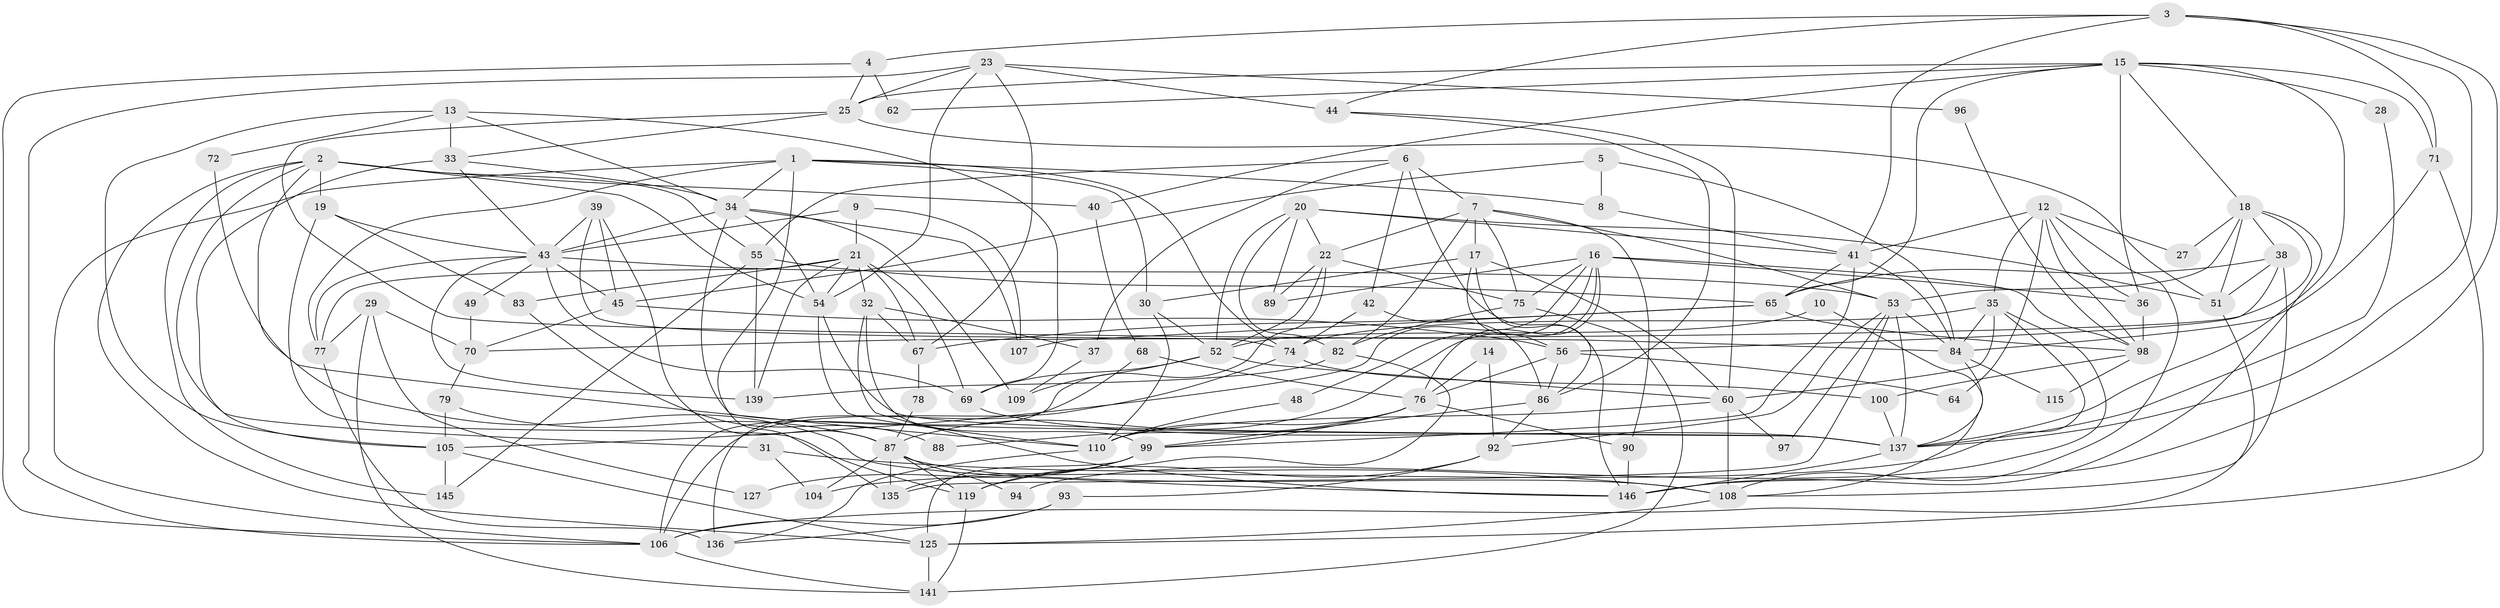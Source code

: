 // original degree distribution, {4: 0.2550335570469799, 6: 0.0738255033557047, 2: 0.12080536912751678, 3: 0.2751677852348993, 5: 0.22818791946308725, 7: 0.04697986577181208}
// Generated by graph-tools (version 1.1) at 2025/41/03/06/25 10:41:59]
// undirected, 100 vertices, 243 edges
graph export_dot {
graph [start="1"]
  node [color=gray90,style=filled];
  1 [super="+66"];
  2 [super="+81"];
  3 [super="+91"];
  4;
  5;
  6 [super="+95"];
  7 [super="+11"];
  8;
  9 [super="+26"];
  10;
  12 [super="+46"];
  13 [super="+24"];
  14;
  15 [super="+50"];
  16 [super="+132"];
  17 [super="+123"];
  18 [super="+59"];
  19 [super="+63"];
  20 [super="+73"];
  21 [super="+134"];
  22 [super="+47"];
  23 [super="+114"];
  25 [super="+140"];
  27;
  28;
  29 [super="+57"];
  30;
  31;
  32 [super="+143"];
  33 [super="+133"];
  34 [super="+120"];
  35;
  36 [super="+117"];
  37;
  38;
  39;
  40;
  41 [super="+101"];
  42;
  43 [super="+61"];
  44;
  45;
  48;
  49;
  51 [super="+142"];
  52 [super="+111"];
  53 [super="+126"];
  54;
  55 [super="+121"];
  56 [super="+58"];
  60 [super="+80"];
  62;
  64;
  65 [super="+147"];
  67 [super="+103"];
  68;
  69;
  70 [super="+85"];
  71;
  72;
  74 [super="+138"];
  75;
  76 [super="+148"];
  77;
  78;
  79;
  82 [super="+131"];
  83 [super="+130"];
  84 [super="+116"];
  86;
  87 [super="+113"];
  88;
  89;
  90;
  92;
  93;
  94;
  96;
  97;
  98 [super="+149"];
  99 [super="+102"];
  100;
  104;
  105 [super="+122"];
  106 [super="+129"];
  107;
  108 [super="+118"];
  109;
  110 [super="+112"];
  115;
  119 [super="+124"];
  125 [super="+128"];
  127;
  135;
  136;
  137 [super="+144"];
  139;
  141;
  145;
  146;
  1 -- 8;
  1 -- 106;
  1 -- 135;
  1 -- 77;
  1 -- 30;
  1 -- 34;
  1 -- 74;
  2 -- 125;
  2 -- 19;
  2 -- 31;
  2 -- 54;
  2 -- 40;
  2 -- 145;
  2 -- 146;
  2 -- 55;
  3 -- 4;
  3 -- 146;
  3 -- 71;
  3 -- 41;
  3 -- 44;
  3 -- 137;
  4 -- 106;
  4 -- 62;
  4 -- 25;
  5 -- 84;
  5 -- 45;
  5 -- 8;
  6 -- 42;
  6 -- 146;
  6 -- 55;
  6 -- 37;
  6 -- 7;
  7 -- 53;
  7 -- 75;
  7 -- 90;
  7 -- 17;
  7 -- 22;
  7 -- 82;
  8 -- 41;
  9 -- 43;
  9 -- 21 [weight=2];
  9 -- 107;
  10 -- 52;
  10 -- 108;
  12 -- 36;
  12 -- 98;
  12 -- 27;
  12 -- 108;
  12 -- 64;
  12 -- 41;
  12 -- 35;
  13 -- 105;
  13 -- 72;
  13 -- 33;
  13 -- 69;
  13 -- 34;
  14 -- 92;
  14 -- 76;
  15 -- 36;
  15 -- 62;
  15 -- 137;
  15 -- 25;
  15 -- 65;
  15 -- 71;
  15 -- 40;
  15 -- 28;
  15 -- 18;
  16 -- 89;
  16 -- 48;
  16 -- 105;
  16 -- 87;
  16 -- 75;
  16 -- 76;
  16 -- 98;
  16 -- 36;
  17 -- 60;
  17 -- 86;
  17 -- 30;
  17 -- 56;
  18 -- 53;
  18 -- 38;
  18 -- 51;
  18 -- 146;
  18 -- 70;
  18 -- 27;
  19 -- 83 [weight=2];
  19 -- 119 [weight=2];
  19 -- 43;
  20 -- 52;
  20 -- 51;
  20 -- 89;
  20 -- 82;
  20 -- 22;
  20 -- 41;
  21 -- 77;
  21 -- 54;
  21 -- 69;
  21 -- 139;
  21 -- 67;
  21 -- 83;
  21 -- 32;
  22 -- 52;
  22 -- 106;
  22 -- 89;
  22 -- 75;
  23 -- 44;
  23 -- 25;
  23 -- 67;
  23 -- 106;
  23 -- 96;
  23 -- 54;
  25 -- 51;
  25 -- 84;
  25 -- 33;
  28 -- 137;
  29 -- 141;
  29 -- 70;
  29 -- 77;
  29 -- 127;
  30 -- 52;
  30 -- 110;
  31 -- 108;
  31 -- 104;
  32 -- 99;
  32 -- 37;
  32 -- 146;
  32 -- 67;
  33 -- 34;
  33 -- 43;
  33 -- 105;
  34 -- 54;
  34 -- 109;
  34 -- 137;
  34 -- 43;
  34 -- 107;
  35 -- 60;
  35 -- 104;
  35 -- 94;
  35 -- 84;
  35 -- 74;
  36 -- 98;
  37 -- 109;
  38 -- 56;
  38 -- 65;
  38 -- 108;
  38 -- 51;
  39 -- 45;
  39 -- 43;
  39 -- 74;
  39 -- 87;
  40 -- 68;
  41 -- 65;
  41 -- 84;
  41 -- 99;
  42 -- 74;
  42 -- 86;
  43 -- 139;
  43 -- 45;
  43 -- 49;
  43 -- 53;
  43 -- 69;
  43 -- 77;
  44 -- 86;
  44 -- 60;
  45 -- 70;
  45 -- 56;
  48 -- 110;
  49 -- 70;
  51 -- 106;
  52 -- 69;
  52 -- 109;
  52 -- 60;
  53 -- 84;
  53 -- 97;
  53 -- 135;
  53 -- 137;
  53 -- 92;
  54 -- 110;
  54 -- 137;
  55 -- 65;
  55 -- 145;
  55 -- 139;
  56 -- 64;
  56 -- 86;
  56 -- 76;
  60 -- 108;
  60 -- 97;
  60 -- 110;
  65 -- 67;
  65 -- 107;
  65 -- 98;
  67 -- 78;
  68 -- 76;
  68 -- 136;
  69 -- 137;
  70 -- 79;
  71 -- 84;
  71 -- 125;
  72 -- 110;
  74 -- 106;
  74 -- 100;
  75 -- 141;
  75 -- 82;
  76 -- 99;
  76 -- 88;
  76 -- 110;
  76 -- 90;
  77 -- 136;
  78 -- 87;
  79 -- 105 [weight=2];
  79 -- 87;
  82 -- 119;
  82 -- 139;
  83 -- 88;
  84 -- 137;
  84 -- 115;
  86 -- 92;
  86 -- 99;
  87 -- 108;
  87 -- 119;
  87 -- 135;
  87 -- 104;
  87 -- 94;
  90 -- 146;
  92 -- 93;
  92 -- 119;
  93 -- 136;
  93 -- 106;
  96 -- 98;
  98 -- 100;
  98 -- 115;
  99 -- 135;
  99 -- 127;
  99 -- 125;
  100 -- 137;
  105 -- 125;
  105 -- 145;
  106 -- 141;
  108 -- 125;
  110 -- 136;
  119 -- 141;
  125 -- 141;
  137 -- 146;
}
